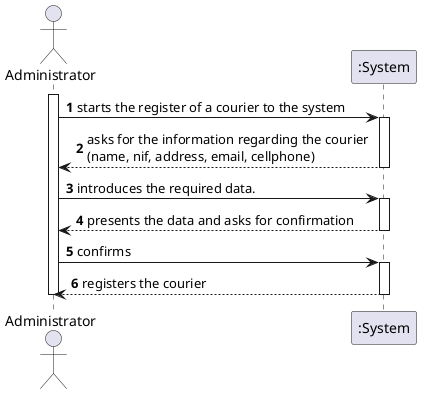 @startuml
autonumber
actor "Administrator" as ADM
participant ":System" as STM
activate ADM
ADM-> STM :starts the register of a courier to the system
activate STM
STM --> ADM :asks for the information regarding the courier \n(name, nif, address, email, cellphone)
deactivate STM

ADM -> STM : introduces the required data.
activate STM
STM --> ADM :presents the data and asks for confirmation
deactivate STM

ADM -> STM : confirms
activate STM
STM --> ADM : registers the courier
deactivate STM

deactivate ADM
@enduml
